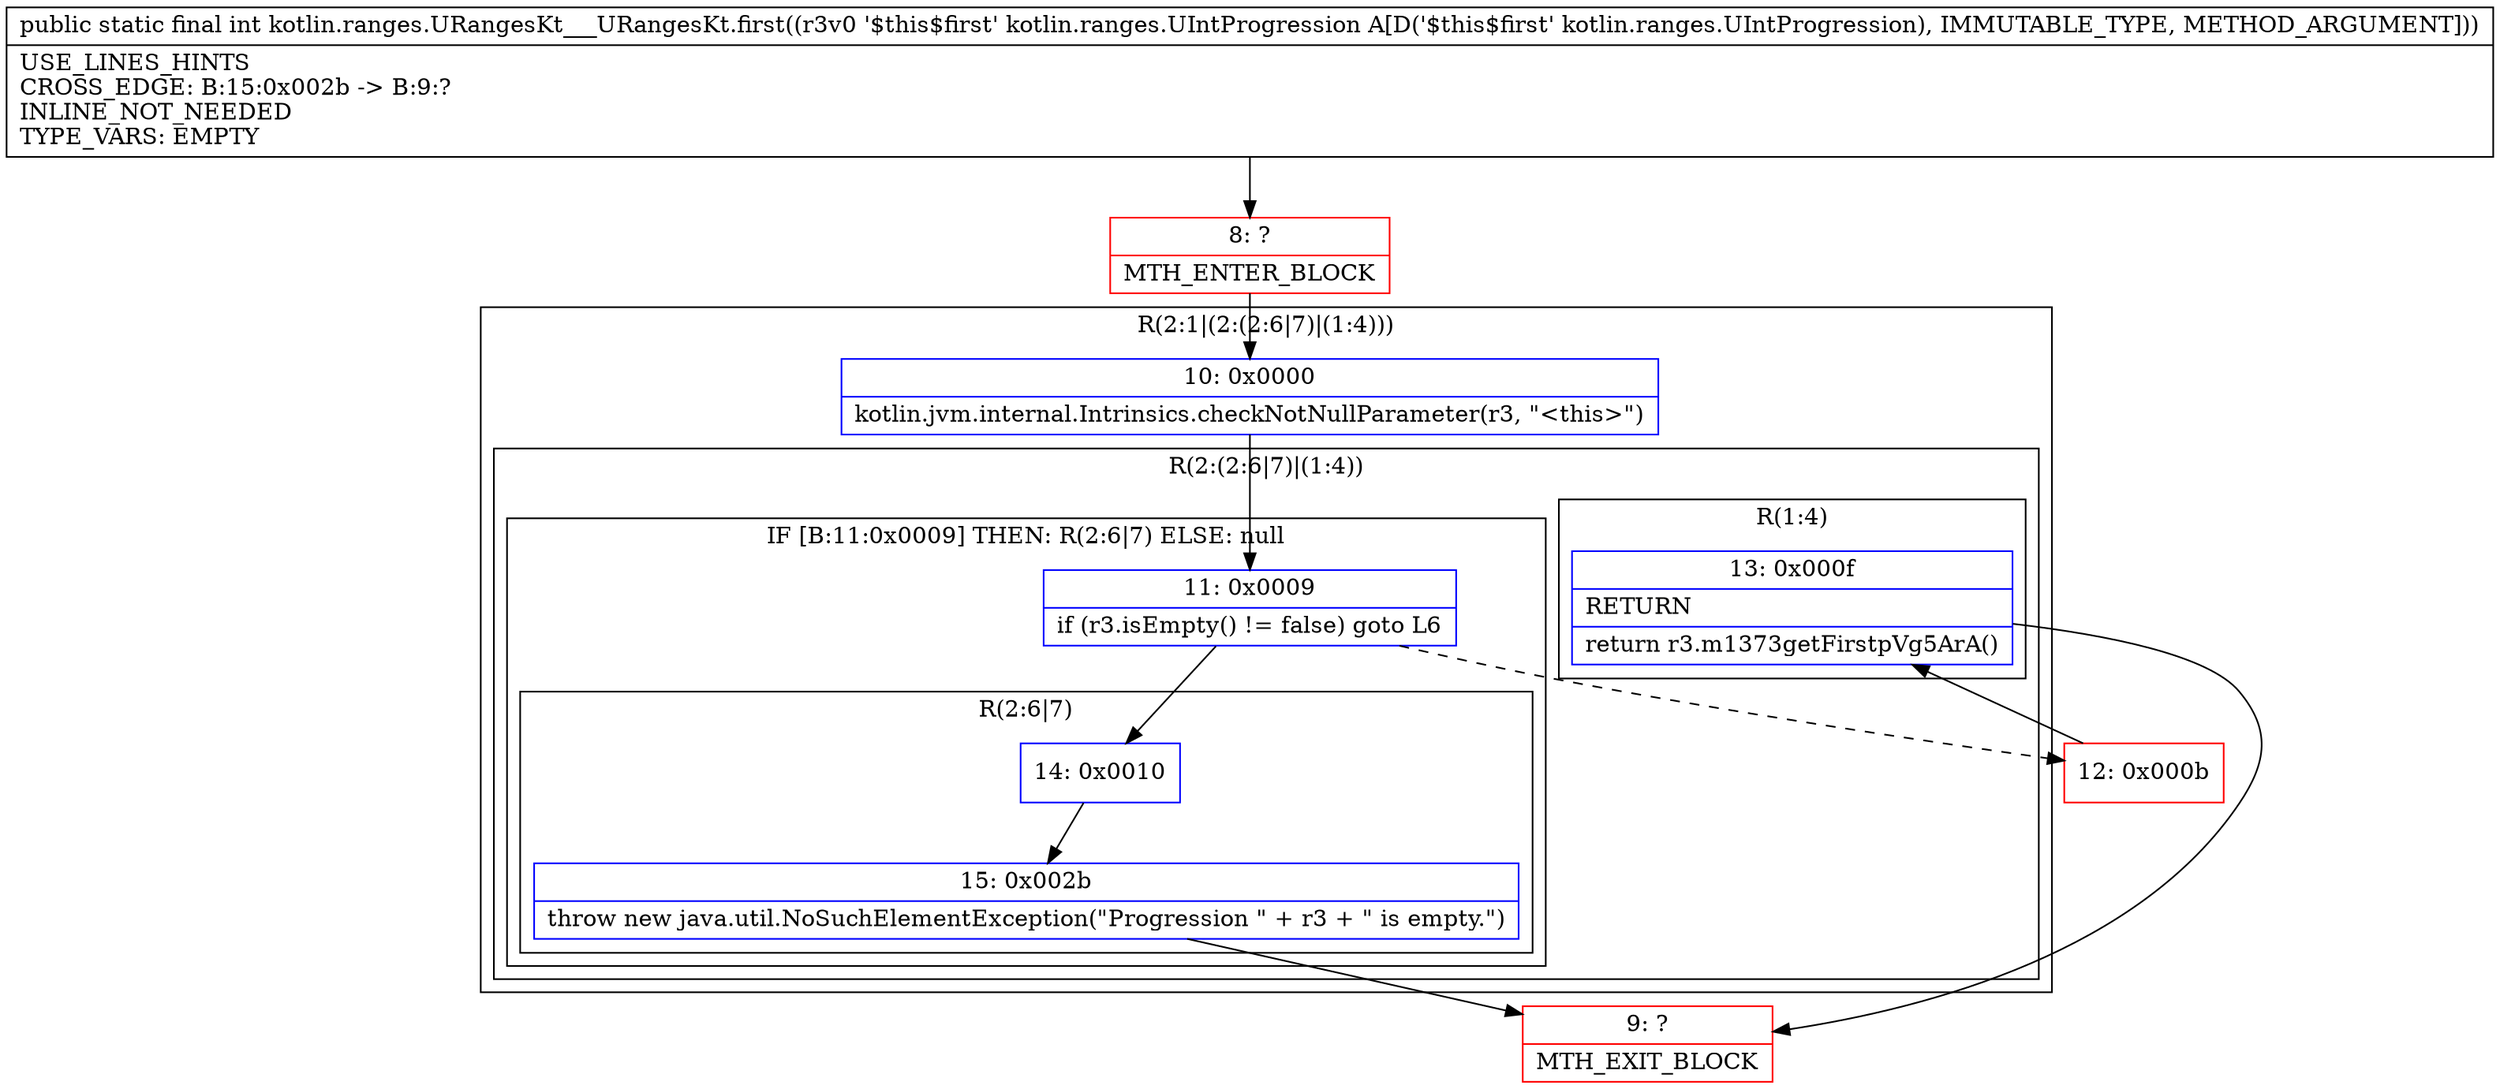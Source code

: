 digraph "CFG forkotlin.ranges.URangesKt___URangesKt.first(Lkotlin\/ranges\/UIntProgression;)I" {
subgraph cluster_Region_862616856 {
label = "R(2:1|(2:(2:6|7)|(1:4)))";
node [shape=record,color=blue];
Node_10 [shape=record,label="{10\:\ 0x0000|kotlin.jvm.internal.Intrinsics.checkNotNullParameter(r3, \"\<this\>\")\l}"];
subgraph cluster_Region_1362020789 {
label = "R(2:(2:6|7)|(1:4))";
node [shape=record,color=blue];
subgraph cluster_IfRegion_1055552852 {
label = "IF [B:11:0x0009] THEN: R(2:6|7) ELSE: null";
node [shape=record,color=blue];
Node_11 [shape=record,label="{11\:\ 0x0009|if (r3.isEmpty() != false) goto L6\l}"];
subgraph cluster_Region_1925050285 {
label = "R(2:6|7)";
node [shape=record,color=blue];
Node_14 [shape=record,label="{14\:\ 0x0010}"];
Node_15 [shape=record,label="{15\:\ 0x002b|throw new java.util.NoSuchElementException(\"Progression \" + r3 + \" is empty.\")\l}"];
}
}
subgraph cluster_Region_308272735 {
label = "R(1:4)";
node [shape=record,color=blue];
Node_13 [shape=record,label="{13\:\ 0x000f|RETURN\l|return r3.m1373getFirstpVg5ArA()\l}"];
}
}
}
Node_8 [shape=record,color=red,label="{8\:\ ?|MTH_ENTER_BLOCK\l}"];
Node_12 [shape=record,color=red,label="{12\:\ 0x000b}"];
Node_9 [shape=record,color=red,label="{9\:\ ?|MTH_EXIT_BLOCK\l}"];
MethodNode[shape=record,label="{public static final int kotlin.ranges.URangesKt___URangesKt.first((r3v0 '$this$first' kotlin.ranges.UIntProgression A[D('$this$first' kotlin.ranges.UIntProgression), IMMUTABLE_TYPE, METHOD_ARGUMENT]))  | USE_LINES_HINTS\lCROSS_EDGE: B:15:0x002b \-\> B:9:?\lINLINE_NOT_NEEDED\lTYPE_VARS: EMPTY\l}"];
MethodNode -> Node_8;Node_10 -> Node_11;
Node_11 -> Node_12[style=dashed];
Node_11 -> Node_14;
Node_14 -> Node_15;
Node_15 -> Node_9;
Node_13 -> Node_9;
Node_8 -> Node_10;
Node_12 -> Node_13;
}

